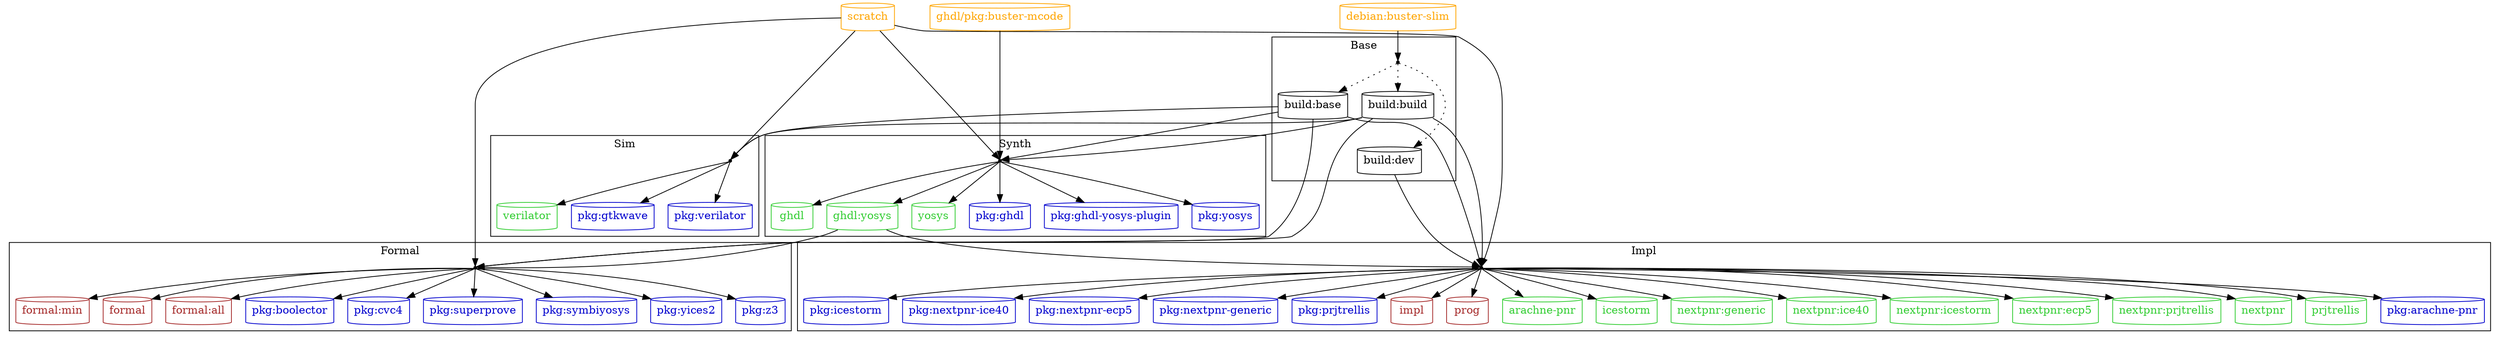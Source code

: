 # Authors:
#   Unai Martinez-Corral
#
# Copyright 2019-2021 Unai Martinez-Corral <unai.martinezcorral@ehu.eus>
#
# Licensed under the Apache License, Version 2.0 (the "License");
# you may not use this file except in compliance with the License.
# You may obtain a copy of the License at
#
#     http://www.apache.org/licenses/LICENSE-2.0
#
# Unless required by applicable law or agreed to in writing, software
# distributed under the License is distributed on an "AS IS" BASIS,
# WITHOUT WARRANTIES OR CONDITIONS OF ANY KIND, either express or implied.
# See the License for the specific language governing permissions and
# limitations under the License.
#
# SPDX-License-Identifier: Apache-2.0

digraph G {

  #splines=polyline; #curved
  newrank=true;

  # Maps

  { node [shape=point]
    m_base
    m_synth
    m_sim
    m_impl
    m_formal
  }

  # Images

  { node [shape=cylinder]
    "build:base"
    "build:build"
    "build:dev"
    { node [color=limegreen, fontcolor=limegreen]
      "arachne-pnr"
      "ghdl"
      "ghdl:yosys"
      "icestorm"
      "nextpnr:generic"
      "nextpnr:ice40"
      "nextpnr:icestorm"
      "nextpnr:ecp5"
      "nextpnr:prjtrellis"
      "nextpnr"
      "prjtrellis"
      "verilator"
      "yosys"
    }
    { node [color=mediumblue, fontcolor=mediumblue]
      "pkg:arachne-pnr"
      "pkg:boolector"
      "pkg:cvc4"
      "pkg:ghdl"
      "pkg:ghdl-yosys-plugin"
      "pkg:gtkwave"
      "pkg:icestorm"
      "pkg:nextpnr-ice40"
      "pkg:nextpnr-ecp5"
      "pkg:nextpnr-generic"
      "pkg:prjtrellis"
      "pkg:superprove"
      "pkg:symbiyosys"
      "pkg:yices2"
      "pkg:yosys"
      "pkg:verilator"
      "pkg:z3"
    }
    { node [color=brown, fontcolor=brown]
      "formal:min"
      "formal"
      "formal:all"
      "impl"
      "prog"
    }
  }

  # External images

  { node [shape=cylinder, color=orange, fontcolor=orange] rank=same
    "debian:buster-slim"
    "scratch"
    "ghdl/pkg:buster-mcode"
  }

  # Dependencies

  "debian:buster-slim" -> m_base;

  {
    "scratch"
    "build:base"
    "build:build"
    "ghdl:yosys"
   } -> m_formal;

  {
    "scratch"
    "ghdl/pkg:buster-mcode"
    "build:base"
    "build:build"
  } -> m_synth;

  {
    "build:build"
    "build:base"
    "scratch"
  } -> m_sim;

  {
    "scratch"
    "build:build"
    "build:base"
    "build:dev"
    "ghdl:yosys"
  } -> m_impl;

  # Generated images

  subgraph cluster_base {
    label = "Base";
    m_base -> {
      "build:base"
      "build:build"
      "build:dev"
    } [style=dotted];
  }

  subgraph cluster_synth {
    label = "Synth";
    m_synth -> {
      "ghdl"
      "pkg:ghdl"
      "pkg:ghdl-yosys-plugin"
      "ghdl:yosys"
      "pkg:yosys"
      "yosys"
    }
  }

  subgraph cluster_sim {
    label = "Sim";
    m_sim -> {
      "verilator"
      "pkg:verilator"
      "pkg:gtkwave"
    };
  }

  subgraph cluster_impl {
    label = "Impl";
    m_impl -> {
      "arachne-pnr"
      "pkg:arachne-pnr"
      "icestorm"
      "pkg:icestorm"
      "prjtrellis"
      "pkg:prjtrellis"
      "prog"
      "impl"
      "nextpnr:generic"
      "nextpnr:ice40"
      "nextpnr:icestorm"
      "nextpnr:ecp5"
      "nextpnr:prjtrellis"
      "nextpnr"
      "pkg:nextpnr-generic"
      "pkg:nextpnr-ice40"
      "pkg:nextpnr-ecp5"
    }
  }

  subgraph cluster_formal {
    label = "Formal";
    m_formal -> {
      "pkg:symbiyosys"
      "pkg:boolector"
      "pkg:cvc4"
      "pkg:superprove"
      "pkg:yices2"
      "pkg:z3"
      "formal:min"
      "formal"
      "formal:all"
    }
  }

}
